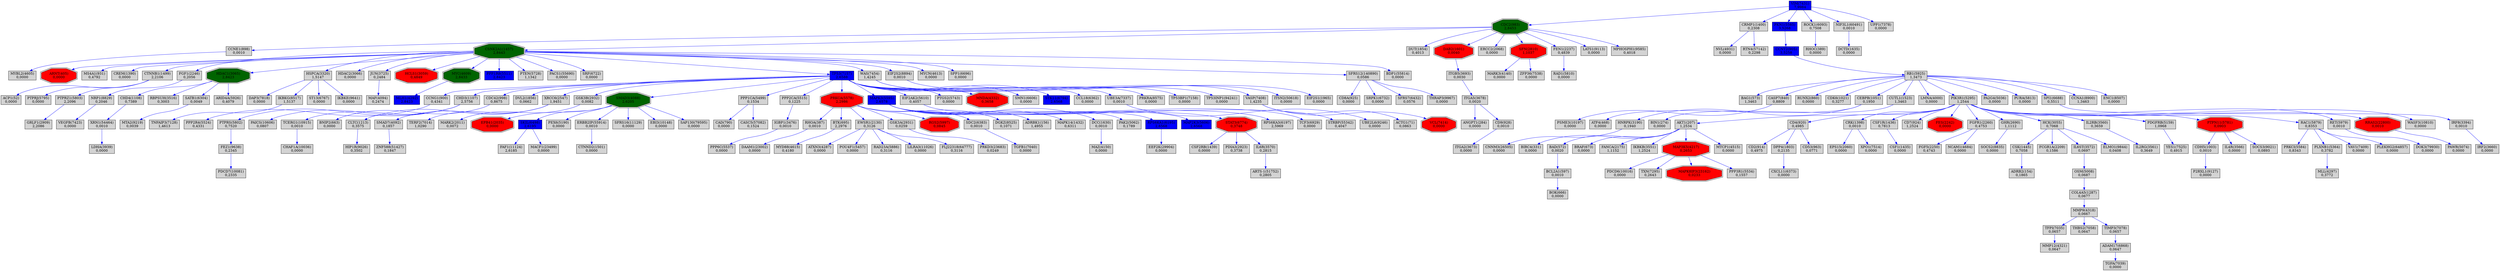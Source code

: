 digraph total_ansx {
N_0 [shape = box, style = filled, fillcolor = lightgray, label = "ACTG1(71)\n0,0863"];
N_1 [shape = box, style = filled, fillcolor = lightgray, label = "ADRB2(154)\n0,1865"];
N_2 [shape = box, style = filled, fillcolor = lightgray, label = "ADRBK1(156)\n1,4955"];
N_3 [shape = box, style = filled, fillcolor = lightgray, label = "AKT1(207)\n1,2534"];
N_4 [shape = box, style = filled, fillcolor = lightgray, label = "BIN1(274)\n0,0000"];
N_5 [shape = box, style = filled, fillcolor = lightgray, label = "ANGPT1(284)\n0,0000"];
N_6 [shape = box, style = filled, fillcolor = lightgray, label = "BIRC4(331)\n0,0000"];
N_7 [shape = box, style = filled, fillcolor = lightgray, label = "RHOA(387)\n0,0010"];
N_8 [shape = box, style = filled, fillcolor = lightgray, label = "RHOC(389)\n0,0000"];
N_9 [shape = doubleoctagon, style = filled, fillcolor = red, label = "ARNT(405)\n0,0000"];
N_10 [shape = box, style = filled, fillcolor = lightgray, label = "BAG1(573)\n1,3463"];
N_11 [shape = box, style = filled, fillcolor = lightgray, label = "BAD(572)\n0,0020"];
N_12 [shape = box, style = filled, fillcolor = lightgray, label = "BCL2A1(597)\n0,0010"];
N_13 [shape = box, style = filled, fillcolor = lightgray, label = "BNIP2(663)\n0,0000"];
N_14 [shape = box, style = filled, fillcolor = lightgray, label = "BRAF(673)\n0,0000"];
N_15 [shape = box, style = filled, fillcolor = lightgray, label = "BTK(695)\n2,2976"];
N_16 [shape = box, style = filled, fillcolor = lightgray, label = "CAD(790)\n0,0000"];
N_17 [shape = box, style = filled, fillcolor = lightgray, label = "CASP7(840)\n0,8809"];
N_18 [shape = box, style = filled, fillcolor = lightgray, label = "RUNX2(860)\n0,0000"];
N_19 [shape = box, style = filled, fillcolor = lightgray, label = "CD2(914)\n0,4975"];
N_20 [shape = box, style = filled, fillcolor = lightgray, label = "CD4(920)\n0,4985"];
N_21 [shape = box, style = filled, fillcolor = lightgray, label = "CD8A(925)\n0,0000"];
N_22 [shape = box, style = filled, fillcolor = lightgray, label = "CD9(928)\n0,0010"];
N_23 [shape = box, style = filled, fillcolor = lightgray, label = "MS4A1(931)\n0,4792"];
N_24 [shape = box, style = filled, fillcolor = lightgray, label = "CCNE1(898)\n0,0010"];
N_25 [shape = doubleoctagon, style = filled, fillcolor = darkgreen, label = "CDC2(983)\n2,8453"];
N_26 [shape = box, style = filled, fillcolor = lightgray, label = "CCNG1(900)\n0,4341"];
N_27 [shape = box, style = filled, fillcolor = lightgray, label = "CDK6(1021)\n0,3277"];
N_28 [shape = box, style = filled, fillcolor = blue, label = "CCNT2(905)\n3,5258"];
N_29 [shape = box, style = filled, fillcolor = lightgray, label = "CEBPB(1051)\n0,1950"];
N_30 [shape = box, style = filled, fillcolor = lightgray, label = "ATF4(468)\n0,0000"];
N_31 [shape = box, style = filled, fillcolor = lightgray, label = "CHD3(1107)\n2,5756"];
N_32 [shape = box, style = filled, fillcolor = lightgray, label = "CLTC(1213)\n0,3575"];
N_33 [shape = box, style = filled, fillcolor = lightgray, label = "CREM(1390)\n0,0000"];
N_34 [shape = box, style = filled, fillcolor = lightgray, label = "CRK(1398)\n0,0010"];
N_35 [shape = box, style = filled, fillcolor = lightgray, label = "CSF1(1435)\n0,0000"];
N_36 [shape = box, style = filled, fillcolor = lightgray, label = "CSF1R(1436)\n0,7813"];
N_37 [shape = box, style = filled, fillcolor = lightgray, label = "CSF2RB(1439)\n0,0000"];
N_38 [shape = box, style = filled, fillcolor = lightgray, label = "CSK(1445)\n0,7058"];
N_39 [shape = box, style = filled, fillcolor = lightgray, label = "CDH5(1003)\n0,0010"];
N_40 [shape = doubleoctagon, style = filled, fillcolor = darkgreen, label = "CSNK2A1(1457)\n2,8443"];
N_41 [shape = box, style = filled, fillcolor = lightgray, label = "MAPK14(1432)\n0,6311"];
N_42 [shape = box, style = filled, fillcolor = lightgray, label = "CDC42(998)\n0,8675"];
N_43 [shape = box, style = filled, fillcolor = lightgray, label = "ACP1(52)\n0,0000"];
N_44 [shape = box, style = filled, fillcolor = lightgray, label = "CTNNB1(1499)\n2,2106"];
N_45 [shape = box, style = filled, fillcolor = lightgray, label = "CTNND2(1501)\n0,0000"];
N_46 [shape = box, style = filled, fillcolor = lightgray, label = "CD7(924)\n1,2524"];
N_47 [shape = box, style = filled, fillcolor = lightgray, label = "COL4A5(1287)\n0,0677"];
N_48 [shape = box, style = filled, fillcolor = lightgray, label = "DCTD(1635)\n0,0000"];
N_49 [shape = box, style = filled, fillcolor = lightgray, label = "DPP4(1803)\n0,2135"];
N_50 [shape = box, style = filled, fillcolor = lightgray, label = "CRMP1(1400)\n0,2308"];
N_51 [shape = box, style = filled, fillcolor = lightgray, label = "DUT(1854)\n0,4013"];
N_52 [shape = box, style = filled, fillcolor = lightgray, label = "DVL2(1856)\n0,0662"];
N_53 [shape = doubleoctagon, style = filled, fillcolor = red, label = "DAB2(1601)\n0,0040"];
N_54 [shape = box, style = filled, fillcolor = lightgray, label = "EIF2S1(1965)\n0,0000"];
N_55 [shape = box, style = filled, fillcolor = lightgray, label = "CHD4(1108)\n0,7389"];
N_56 [shape = doubleoctagon, style = filled, fillcolor = red, label = "EPB41(2035)\n0,0000"];
N_57 [shape = box, style = filled, fillcolor = lightgray, label = "EPS15(2060)\n0,0000"];
N_58 [shape = box, style = filled, fillcolor = lightgray, label = "ERCC2(2068)\n0,0000"];
N_59 [shape = box, style = filled, fillcolor = lightgray, label = "EWSR1(2130)\n0,3126"];
N_60 [shape = box, style = filled, fillcolor = lightgray, label = "FANCA(2175)\n1,1152"];
N_61 [shape = box, style = filled, fillcolor = lightgray, label = "FCGR1A(2209)\n0,1586"];
N_62 [shape = doubleoctagon, style = filled, fillcolor = red, label = "FES(2242)\n0,0000"];
N_63 [shape = box, style = filled, fillcolor = lightgray, label = "FGF1(2246)\n0,2056"];
N_64 [shape = box, style = filled, fillcolor = lightgray, label = "FGFR1(2260)\n0,4753"];
N_65 [shape = box, style = filled, fillcolor = lightgray, label = "FGF5(2250)\n0,4743"];
N_66 [shape = box, style = filled, fillcolor = lightgray, label = "XRCC6(2547)\n1,9451"];
N_67 [shape = box, style = filled, fillcolor = lightgray, label = "CD53(963)\n0,0771"];
N_68 [shape = box, style = filled, fillcolor = lightgray, label = "GHR(2690)\n1,1112"];
N_69 [shape = doubleoctagon, style = filled, fillcolor = red, label = "SFN(2810)\n1,1037"];
N_70 [shape = box, style = filled, fillcolor = lightgray, label = "MARK2(2011)\n0,0072"];
N_71 [shape = box, style = filled, fillcolor = lightgray, label = "GSK3B(2932)\n0,0082"];
N_72 [shape = box, style = filled, fillcolor = lightgray, label = "PDIA3(2923)\n0,3738"];
N_73 [shape = box, style = filled, fillcolor = lightgray, label = "HCK(3055)\n0,7068"];
N_74 [shape = doubleoctagon, style = filled, fillcolor = darkgreen, label = "HDAC1(3065)\n2,8423"];
N_75 [shape = box, style = filled, fillcolor = lightgray, label = "CUTL1(1523)\n1,3463"];
N_76 [shape = box, style = filled, fillcolor = lightgray, label = "FEN1(2237)\n0,4839"];
N_77 [shape = box, style = filled, fillcolor = lightgray, label = "HNRPK(3190)\n0,1940"];
N_78 [shape = box, style = filled, fillcolor = lightgray, label = "GSK3A(2931)\n0,0259"];
N_79 [shape = box, style = filled, fillcolor = lightgray, label = "HSPCA(3320)\n1,5147"];
N_80 [shape = box, style = filled, fillcolor = lightgray, label = "HDAC2(3066)\n0,0000"];
N_81 [shape = box, style = filled, fillcolor = lightgray, label = "IKBKB(3551)\n1,2524"];
N_82 [shape = box, style = filled, fillcolor = lightgray, label = "IL2RB(3560)\n0,3659"];
N_83 [shape = box, style = filled, fillcolor = lightgray, label = "IL2RG(3561)\n0,3649"];
N_84 [shape = box, style = filled, fillcolor = lightgray, label = "IL6R(3570)\n0,2815"];
N_85 [shape = box, style = filled, fillcolor = lightgray, label = "IL6ST(3572)\n0,0697"];
N_86 [shape = box, style = filled, fillcolor = lightgray, label = "IL4R(3566)\n0,0000"];
N_87 [shape = box, style = filled, fillcolor = lightgray, label = "IRF8(3394)\n0,0010"];
N_88 [shape = box, style = filled, fillcolor = lightgray, label = "ITGA5(3678)\n0,0020"];
N_89 [shape = box, style = filled, fillcolor = lightgray, label = "ITGA2(3673)\n0,0000"];
N_90 [shape = box, style = filled, fillcolor = lightgray, label = "ITGB5(3693)\n0,0030"];
N_91 [shape = box, style = filled, fillcolor = lightgray, label = "JUN(3725)\n0,2484"];
N_92 [shape = box, style = filled, fillcolor = lightgray, label = "LDHA(3939)\n0,0000"];
N_93 [shape = box, style = filled, fillcolor = lightgray, label = "LMNA(4000)\n0,0000"];
N_94 [shape = doubleoctagon, style = filled, fillcolor = red, label = "HCLS1(3059)\n0,4849"];
N_95 [shape = doubleoctagon, style = filled, fillcolor = darkgreen, label = "SMAD3(4088)\n2,6205"];
N_96 [shape = box, style = filled, fillcolor = lightgray, label = "SMAD7(4092)\n0,1857"];
N_97 [shape = box, style = filled, fillcolor = lightgray, label = "MAF(4094)\n0,2474"];
N_98 [shape = box, style = filled, fillcolor = lightgray, label = "DCC(1630)\n0,0010"];
N_99 [shape = box, style = filled, fillcolor = lightgray, label = "BOK(666)\n0,0000"];
N_100 [shape = doubleoctagon, style = filled, fillcolor = red, label = "MAP3K5(4217)\n0,2653"];
N_101 [shape = box, style = filled, fillcolor = lightgray, label = "IGBP1(3476)\n0,0010"];
N_102 [shape = box, style = filled, fillcolor = lightgray, label = "MLL(4297)\n0,3772"];
N_103 [shape = box, style = filled, fillcolor = lightgray, label = "MMP9(4318)\n0,0667"];
N_104 [shape = box, style = filled, fillcolor = blue, label = "MLH1(4292)\n2,8423"];
N_105 [shape = box, style = filled, fillcolor = lightgray, label = "MYBL2(4605)\n0,0000"];
N_106 [shape = box, style = filled, fillcolor = lightgray, label = "MYD88(4615)\n0,4180"];
N_107 [shape = box, style = filled, fillcolor = lightgray, label = "NCAM1(4684)\n0,0000"];
N_108 [shape = box, style = filled, fillcolor = lightgray, label = "IRF2(3660)\n0,0000"];
N_109 [shape = doubleoctagon, style = filled, fillcolor = darkgreen, label = "MYC(4609)\n2,8433"];
N_110 [shape = box, style = filled, fillcolor = lightgray, label = "RBPSUH(3516)\n0,3003"];
N_111 [shape = box, style = filled, fillcolor = lightgray, label = "PAK2(5062)\n0,1789"];
N_112 [shape = box, style = filled, fillcolor = lightgray, label = "PAWR(5074)\n0,0000"];
N_113 [shape = box, style = filled, fillcolor = lightgray, label = "PDGFRB(5159)\n1,0968"];
N_114 [shape = box, style = filled, fillcolor = lightgray, label = "PIK3R1(5295)\n1,2544"];
N_115 [shape = box, style = filled, fillcolor = lightgray, label = "MARK3(4140)\n0,0000"];
N_116 [shape = box, style = filled, fillcolor = lightgray, label = "MMP12(4321)\n0,0647"];
N_117 [shape = box, style = filled, fillcolor = lightgray, label = "PPP1CA(5499)\n0,1534"];
N_118 [shape = box, style = filled, fillcolor = lightgray, label = "PPP2CA(5515)\n0,1225"];
N_119 [shape = box, style = filled, fillcolor = blue, label = "PPP1R8(5511)\n2,8423"];
N_120 [shape = doubleoctagon, style = filled, fillcolor = red, label = "PRKCA(5578)\n2,2986"];
N_121 [shape = box, style = filled, fillcolor = lightgray, label = "PA2G4(5036)\n0,0000"];
N_122 [shape = box, style = filled, fillcolor = blue, label = "PKN1(5585)\n3,5268"];
N_123 [shape = box, style = filled, fillcolor = blue, label = "MAPK3(5595)\n2,6578"];
N_124 [shape = box, style = filled, fillcolor = lightgray, label = "PRKCI(5584)\n0,8343"];
N_125 [shape = box, style = filled, fillcolor = lightgray, label = "EIF2AK2(5610)\n0,4057"];
N_126 [shape = box, style = filled, fillcolor = lightgray, label = "ATXN3(4287)\n0,0000"];
N_127 [shape = box, style = filled, fillcolor = lightgray, label = "PTGS2(5743)\n0,0000"];
N_128 [shape = box, style = filled, fillcolor = lightgray, label = "GRLF1(2909)\n2,2086"];
N_129 [shape = box, style = filled, fillcolor = lightgray, label = "PURA(5813)\n0,0000"];
N_130 [shape = doubleoctagon, style = filled, fillcolor = red, label = "PTPN11(5781)\n0,0903"];
N_131 [shape = box, style = filled, fillcolor = lightgray, label = "PTEN(5728)\n1,1342"];
N_132 [shape = box, style = filled, fillcolor = lightgray, label = "RAC1(5879)\n0,8353"];
N_133 [shape = box, style = filled, fillcolor = lightgray, label = "PLXNB1(5364)\n0,3782"];
N_134 [shape = box, style = filled, fillcolor = lightgray, label = "RAD1(5810)\n0,0000"];
N_135 [shape = box, style = filled, fillcolor = lightgray, label = "RB1(5925)\n1,3473"];
N_136 [shape = doubleoctagon, style = filled, fillcolor = red, label = "MNDA(4332)\n0,3658"];
N_137 [shape = box, style = filled, fillcolor = lightgray, label = "RET(5979)\n0,0010"];
N_138 [shape = box, style = filled, fillcolor = lightgray, label = "POU4F1(5457)\n0,0000"];
N_139 [shape = box, style = filled, fillcolor = lightgray, label = "ROCK1(6093)\n0,7508"];
N_140 [shape = box, style = filled, fillcolor = lightgray, label = "NVL(4931)\n0,0000"];
N_141 [shape = box, style = filled, fillcolor = lightgray, label = "RAD23A(5886)\n0,3116"];
N_142 [shape = box, style = filled, fillcolor = blue, label = "RPS6KA1(6195)\n2,6568"];
N_143 [shape = box, style = filled, fillcolor = blue, label = "MAP2K3(5606)\n2,6568"];
N_144 [shape = box, style = filled, fillcolor = lightgray, label = "SATB1(6304)\n0,0049"];
N_145 [shape = doubleoctagon, style = filled, fillcolor = red, label = "RGS2(5997)\n0,0845"];
N_146 [shape = box, style = filled, fillcolor = lightgray, label = "PACS1(55690)\n0,0000"];
N_147 [shape = box, style = filled, fillcolor = lightgray, label = "PTPRJ(5795)\n0,0000"];
N_148 [shape = box, style = filled, fillcolor = lightgray, label = "SDC2(6383)\n0,0010"];
N_149 [shape = box, style = filled, fillcolor = blue, label = "SKIL(6498)\n2,6195"];
N_150 [shape = box, style = filled, fillcolor = lightgray, label = "SMN1(6606)\n0,0000"];
N_151 [shape = box, style = filled, fillcolor = lightgray, label = "SPI1(6688)\n0,5511"];
N_152 [shape = box, style = filled, fillcolor = lightgray, label = "SRF(6722)\n0,0000"];
N_153 [shape = box, style = filled, fillcolor = lightgray, label = "SRPK1(6732)\n0,0000"];
N_154 [shape = doubleoctagon, style = filled, fillcolor = red, label = "STAT3(6774)\n0,3748"];
N_155 [shape = box, style = filled, fillcolor = lightgray, label = "RPS6KA3(6197)\n2,5969"];
N_156 [shape = box, style = filled, fillcolor = blue, label = "STK11(6794)\n2,6568"];
N_157 [shape = box, style = filled, fillcolor = lightgray, label = "TCF3(6929)\n0,0000"];
N_158 [shape = box, style = filled, fillcolor = lightgray, label = "TERF2(7014)\n1,0290"];
N_159 [shape = box, style = filled, fillcolor = lightgray, label = "ADAM17(6868)\n0,0647"];
N_160 [shape = box, style = filled, fillcolor = lightgray, label = "TGFA(7039)\n0,0000"];
N_161 [shape = box, style = filled, fillcolor = lightgray, label = "TGFB1(7040)\n0,0000"];
N_162 [shape = box, style = filled, fillcolor = lightgray, label = "TFPI(7035)\n0,0657"];
N_163 [shape = box, style = filled, fillcolor = lightgray, label = "THBS2(7058)\n0,0647"];
N_164 [shape = box, style = filled, fillcolor = lightgray, label = "CCL18(6362)\n0,0000"];
N_165 [shape = box, style = filled, fillcolor = lightgray, label = "TNFAIP3(7128)\n1,4613"];
N_166 [shape = box, style = filled, fillcolor = blue, label = "TP53(7157)\n2,6588"];
N_167 [shape = box, style = filled, fillcolor = lightgray, label = "UBE3A(7337)\n0,0010"];
N_168 [shape = box, style = filled, fillcolor = lightgray, label = "VASP(7408)\n1,4235"];
N_169 [shape = box, style = filled, fillcolor = lightgray, label = "VEGFB(7423)\n0,0000"];
N_170 [shape = box, style = filled, fillcolor = blue, label = "VIM(7431)\n7,9984"];
N_171 [shape = box, style = filled, fillcolor = lightgray, label = "WAS(7454)\n1,4245"];
N_172 [shape = box, style = filled, fillcolor = lightgray, label = "XPO1(7514)\n0,0000"];
N_173 [shape = box, style = filled, fillcolor = lightgray, label = "VAV1(7409)\n0,0000"];
N_174 [shape = box, style = filled, fillcolor = lightgray, label = "YES1(7525)\n0,4915"];
N_175 [shape = box, style = filled, fillcolor = lightgray, label = "DAP3(7818)\n0,0000"];
N_176 [shape = box, style = filled, fillcolor = lightgray, label = "ZFP36(7538)\n0,0000"];
N_177 [shape = box, style = filled, fillcolor = lightgray, label = "SFRS7(6432)\n0,0576"];
N_178 [shape = doubleoctagon, style = filled, fillcolor = red, label = "VCL(7414)\n0,0000"];
N_179 [shape = box, style = filled, fillcolor = lightgray, label = "PTPRS(5802)\n0,7520"];
N_180 [shape = box, style = filled, fillcolor = lightgray, label = "IKBKG(8517)\n1,5137"];
N_181 [shape = box, style = filled, fillcolor = lightgray, label = "PRKRA(8575)\n0,0000"];
N_182 [shape = box, style = filled, fillcolor = lightgray, label = "NRP1(8829)\n0,2046"];
N_183 [shape = box, style = filled, fillcolor = lightgray, label = "ARID4A(5926)\n0,4079"];
N_184 [shape = box, style = filled, fillcolor = lightgray, label = "CCNA1(8900)\n1,3463"];
N_185 [shape = box, style = filled, fillcolor = lightgray, label = "SOCS2(8835)\n0,0000"];
N_186 [shape = box, style = filled, fillcolor = lightgray, label = "EIF2S2(8894)\n0,0010"];
N_187 [shape = box, style = filled, fillcolor = lightgray, label = "MYCN(4613)\n0,0000"];
N_188 [shape = box, style = filled, fillcolor = lightgray, label = "LATS1(9113)\n0,0000"];
N_189 [shape = box, style = filled, fillcolor = lightgray, label = "OSM(5008)\n0,0687"];
N_190 [shape = box, style = filled, fillcolor = lightgray, label = "SPP1(6696)\n0,0000"];
N_191 [shape = box, style = filled, fillcolor = lightgray, label = "ST13(6767)\n0,0000"];
N_192 [shape = box, style = filled, fillcolor = lightgray, label = "FEZ1(9638)\n0,2345"];
N_193 [shape = box, style = filled, fillcolor = lightgray, label = "TP53BP1(7158)\n0,0000"];
N_194 [shape = box, style = filled, fillcolor = lightgray, label = "UBE2L6(9246)\n0,0000"];
N_195 [shape = box, style = filled, fillcolor = lightgray, label = "IKBKE(9641)\n0,0000"];
N_196 [shape = box, style = filled, fillcolor = lightgray, label = "PDCD6(10016)\n0,0000"];
N_197 [shape = box, style = filled, fillcolor = lightgray, label = "DGKZ(8525)\n0,1071"];
N_198 [shape = box, style = filled, fillcolor = lightgray, label = "CHAF1A(10036)\n0,0000"];
N_199 [shape = box, style = filled, fillcolor = lightgray, label = "PSME3(10197)\n0,0000"];
N_200 [shape = box, style = filled, fillcolor = lightgray, label = "PAICS(10606)\n0,0807"];
N_201 [shape = box, style = filled, fillcolor = lightgray, label = "TXN(7295)\n0,2643"];
N_202 [shape = box, style = filled, fillcolor = lightgray, label = "TCERG1(10915)\n0,0010"];
N_203 [shape = box, style = filled, fillcolor = lightgray, label = "FAF1(11124)\n2,6185"];
N_204 [shape = box, style = filled, fillcolor = lightgray, label = "MTA2(9219)\n0,0039"];
N_205 [shape = doubleoctagon, style = filled, fillcolor = red, label = "MAPK8IP3(23162)\n0,0233"];
N_206 [shape = box, style = filled, fillcolor = lightgray, label = "MACF1(23499)\n0,0000"];
N_207 [shape = box, style = filled, fillcolor = lightgray, label = "PTPRZ1(5803)\n2,2096"];
N_208 [shape = box, style = filled, fillcolor = lightgray, label = "ITSN2(50618)\n0,0000"];
N_209 [shape = doubleoctagon, style = filled, fillcolor = red, label = "RRAS2(22800)\n0,0010"];
N_210 [shape = box, style = filled, fillcolor = lightgray, label = "XRN1(54464)\n0,0010"];
N_211 [shape = box, style = filled, fillcolor = lightgray, label = "PDCD7(10081)\n0,2335"];
N_212 [shape = box, style = filled, fillcolor = lightgray, label = "PEX6(5190)\n0,0000"];
N_213 [shape = box, style = filled, fillcolor = lightgray, label = "ERBB2IP(55914)\n0,0010"];
N_214 [shape = box, style = filled, fillcolor = lightgray, label = "SFRS16(11129)\n0,0000"];
N_215 [shape = box, style = filled, fillcolor = lightgray, label = "NIF3L1(60491)\n0,0010"];
N_216 [shape = box, style = filled, fillcolor = lightgray, label = "RTN4(57142)\n0,2298"];
N_217 [shape = box, style = filled, fillcolor = lightgray, label = "CASC5(57082)\n0,1524"];
N_218 [shape = box, style = filled, fillcolor = lightgray, label = "THRAP3(9967)\n0,0000"];
N_219 [shape = box, style = filled, fillcolor = lightgray, label = "SFRS12(140890)\n0,0586"];
N_220 [shape = box, style = filled, fillcolor = lightgray, label = "DOK3(79930)\n0,0000"];
N_221 [shape = box, style = filled, fillcolor = lightgray, label = "HIP1R(9026)\n0,3502"];
N_222 [shape = box, style = filled, fillcolor = lightgray, label = "WASF3(10810)\n0,0000"];
N_223 [shape = box, style = filled, fillcolor = lightgray, label = "MTCP1(4515)\n0,0000"];
N_224 [shape = box, style = filled, fillcolor = lightgray, label = "DAAM1(23002)\n0,0000"];
N_225 [shape = box, style = filled, fillcolor = lightgray, label = "PLEKHG2(64857)\n0,0000"];
N_226 [shape = box, style = filled, fillcolor = lightgray, label = "ELMO1(9844)\n0,0408"];
N_227 [shape = box, style = filled, fillcolor = lightgray, label = "EBI3(10148)\n0,0000"];
N_228 [shape = box, style = filled, fillcolor = lightgray, label = "MPHOSPH1(9585)\n0,4018"];
N_229 [shape = box, style = filled, fillcolor = lightgray, label = "PPP2R4(5524)\n0,4331"];
N_230 [shape = box, style = filled, fillcolor = lightgray, label = "CXCL11(6373)\n0,0000"];
N_231 [shape = box, style = filled, fillcolor = lightgray, label = "SOCS3(9021)\n0,0893"];
N_232 [shape = box, style = filled, fillcolor = lightgray, label = "P2RXL1(9127)\n0,0000"];
N_233 [shape = box, style = filled, fillcolor = lightgray, label = "MAZ(4150)\n0,0000"];
N_234 [shape = box, style = filled, fillcolor = lightgray, label = "BDP1(55814)\n0,0000"];
N_235 [shape = box, style = filled, fillcolor = lightgray, label = "EEF2K(29904)\n0,0000"];
N_236 [shape = box, style = filled, fillcolor = lightgray, label = "LILRA3(11026)\n0,0000"];
N_237 [shape = box, style = filled, fillcolor = lightgray, label = "FLJ22318(64777)\n0,3116"];
N_238 [shape = box, style = filled, fillcolor = lightgray, label = "PPP3R1(5534)\n0,1557"];
N_239 [shape = box, style = filled, fillcolor = lightgray, label = "CNNM3(26505)\n0,0000"];
N_240 [shape = box, style = filled, fillcolor = lightgray, label = "PRKD3(23683)\n0,0249"];
N_241 [shape = box, style = filled, fillcolor = lightgray, label = "ARTS-1(51752)\n0,2805"];
N_242 [shape = box, style = filled, fillcolor = lightgray, label = "TIMP3(7078)\n0,0657"];
N_243 [shape = box, style = filled, fillcolor = lightgray, label = "SAP130(79595)\n0,0000"];
N_244 [shape = box, style = filled, fillcolor = lightgray, label = "ZNF588(51427)\n0,1847"];
N_245 [shape = box, style = filled, fillcolor = lightgray, label = "PPP6C(5537)\n0,0000"];
N_246 [shape = box, style = filled, fillcolor = lightgray, label = "STRBP(55342)\n0,4047"];
N_247 [shape = box, style = filled, fillcolor = lightgray, label = "ENC1(8507)\n0,0000"];
N_248 [shape = box, style = filled, fillcolor = lightgray, label = "TP53INP1(94241)\n0,0000"];
N_249 [shape = box, style = filled, fillcolor = lightgray, label = "UPP1(7378)\n0,0000"];
N_3 -> N_6 [ color = blue ];
N_3 -> N_11 [ color = blue ];
N_11 -> N_12 [ color = blue ];
N_3 -> N_14 [ color = blue ];
N_20 -> N_19 [ color = blue ];
N_25 -> N_24 [ color = blue ];
N_29 -> N_30 [ color = blue ];
N_36 -> N_35 [ color = blue ];
N_38 -> N_1 [ color = blue ];
N_40 -> N_9 [ color = blue ];
N_40 -> N_23 [ color = blue ];
N_25 -> N_40 [ color = blue ];
N_40 -> N_33 [ color = blue ];
N_42 -> N_13 [ color = blue ];
N_40 -> N_44 [ color = blue ];
N_44 -> N_43 [ color = blue ];
N_20 -> N_49 [ color = blue ];
N_25 -> N_51 [ color = blue ];
N_25 -> N_53 [ color = blue ];
N_34 -> N_57 [ color = blue ];
N_25 -> N_58 [ color = blue ];
N_3 -> N_60 [ color = blue ];
N_40 -> N_63 [ color = blue ];
N_64 -> N_65 [ color = blue ];
N_66 -> N_32 [ color = blue ];
N_20 -> N_67 [ color = blue ];
N_25 -> N_69 [ color = blue ];
N_71 -> N_70 [ color = blue ];
N_73 -> N_38 [ color = blue ];
N_73 -> N_61 [ color = blue ];
N_40 -> N_74 [ color = blue ];
N_74 -> N_55 [ color = blue ];
N_75 -> N_4 [ color = blue ];
N_25 -> N_76 [ color = blue ];
N_29 -> N_77 [ color = blue ];
N_40 -> N_79 [ color = blue ];
N_40 -> N_80 [ color = blue ];
N_3 -> N_81 [ color = blue ];
N_82 -> N_83 [ color = blue ];
N_73 -> N_85 [ color = blue ];
N_88 -> N_5 [ color = blue ];
N_88 -> N_22 [ color = blue ];
N_22 -> N_89 [ color = blue ];
N_53 -> N_90 [ color = blue ];
N_90 -> N_88 [ color = blue ];
N_40 -> N_91 [ color = blue ];
N_40 -> N_94 [ color = blue ];
N_95 -> N_56 [ color = blue ];
N_66 -> N_96 [ color = blue ];
N_91 -> N_97 [ color = blue ];
N_12 -> N_99 [ color = blue ];
N_3 -> N_100 [ color = blue ];
N_47 -> N_103 [ color = blue ];
N_24 -> N_105 [ color = blue ];
N_15 -> N_106 [ color = blue ];
N_64 -> N_107 [ color = blue ];
N_87 -> N_108 [ color = blue ];
N_40 -> N_109 [ color = blue ];
N_109 -> N_104 [ color = blue ];
N_74 -> N_110 [ color = blue ];
N_114 -> N_3 [ color = blue ];
N_114 -> N_20 [ color = blue ];
N_114 -> N_34 [ color = blue ];
N_114 -> N_36 [ color = blue ];
N_114 -> N_46 [ color = blue ];
N_114 -> N_62 [ color = blue ];
N_114 -> N_64 [ color = blue ];
N_114 -> N_68 [ color = blue ];
N_114 -> N_73 [ color = blue ];
N_114 -> N_82 [ color = blue ];
N_114 -> N_113 [ color = blue ];
N_69 -> N_115 [ color = blue ];
N_117 -> N_16 [ color = blue ];
N_118 -> N_101 [ color = blue ];
N_40 -> N_119 [ color = blue ];
N_120 -> N_7 [ color = blue ];
N_120 -> N_15 [ color = blue ];
N_120 -> N_59 [ color = blue ];
N_120 -> N_78 [ color = blue ];
N_122 -> N_28 [ color = blue ];
N_123 -> N_2 [ color = blue ];
N_123 -> N_41 [ color = blue ];
N_123 -> N_98 [ color = blue ];
N_123 -> N_111 [ color = blue ];
N_59 -> N_126 [ color = blue ];
N_130 -> N_39 [ color = blue ];
N_130 -> N_86 [ color = blue ];
N_114 -> N_130 [ color = blue ];
N_40 -> N_131 [ color = blue ];
N_114 -> N_132 [ color = blue ];
N_132 -> N_124 [ color = blue ];
N_133 -> N_102 [ color = blue ];
N_132 -> N_133 [ color = blue ];
N_76 -> N_134 [ color = blue ];
N_135 -> N_10 [ color = blue ];
N_135 -> N_17 [ color = blue ];
N_135 -> N_18 [ color = blue ];
N_135 -> N_27 [ color = blue ];
N_28 -> N_135 [ color = blue ];
N_135 -> N_29 [ color = blue ];
N_135 -> N_75 [ color = blue ];
N_135 -> N_93 [ color = blue ];
N_135 -> N_114 [ color = blue ];
N_135 -> N_121 [ color = blue ];
N_135 -> N_129 [ color = blue ];
N_114 -> N_137 [ color = blue ];
N_59 -> N_138 [ color = blue ];
N_139 -> N_8 [ color = blue ];
N_50 -> N_140 [ color = blue ];
N_59 -> N_141 [ color = blue ];
N_123 -> N_142 [ color = blue ];
N_123 -> N_143 [ color = blue ];
N_74 -> N_144 [ color = blue ];
N_120 -> N_145 [ color = blue ];
N_40 -> N_146 [ color = blue ];
N_44 -> N_147 [ color = blue ];
N_120 -> N_148 [ color = blue ];
N_95 -> N_149 [ color = blue ];
N_151 -> N_87 [ color = blue ];
N_135 -> N_151 [ color = blue ];
N_40 -> N_152 [ color = blue ];
N_154 -> N_37 [ color = blue ];
N_154 -> N_72 [ color = blue ];
N_154 -> N_84 [ color = blue ];
N_123 -> N_154 [ color = blue ];
N_123 -> N_155 [ color = blue ];
N_123 -> N_157 [ color = blue ];
N_66 -> N_158 [ color = blue ];
N_159 -> N_160 [ color = blue ];
N_148 -> N_161 [ color = blue ];
N_103 -> N_162 [ color = blue ];
N_162 -> N_116 [ color = blue ];
N_103 -> N_163 [ color = blue ];
N_166 -> N_26 [ color = blue ];
N_166 -> N_31 [ color = blue ];
N_40 -> N_166 [ color = blue ];
N_166 -> N_42 [ color = blue ];
N_166 -> N_52 [ color = blue ];
N_166 -> N_66 [ color = blue ];
N_166 -> N_71 [ color = blue ];
N_166 -> N_95 [ color = blue ];
N_166 -> N_117 [ color = blue ];
N_166 -> N_118 [ color = blue ];
N_166 -> N_120 [ color = blue ];
N_166 -> N_123 [ color = blue ];
N_166 -> N_125 [ color = blue ];
N_166 -> N_127 [ color = blue ];
N_166 -> N_136 [ color = blue ];
N_166 -> N_150 [ color = blue ];
N_166 -> N_156 [ color = blue ];
N_166 -> N_164 [ color = blue ];
N_166 -> N_167 [ color = blue ];
N_168 -> N_0 [ color = blue ];
N_170 -> N_25 [ color = blue ];
N_170 -> N_50 [ color = blue ];
N_170 -> N_122 [ color = blue ];
N_170 -> N_139 [ color = blue ];
N_40 -> N_171 [ color = blue ];
N_171 -> N_168 [ color = blue ];
N_34 -> N_172 [ color = blue ];
N_132 -> N_173 [ color = blue ];
N_113 -> N_174 [ color = blue ];
N_79 -> N_175 [ color = blue ];
N_69 -> N_176 [ color = blue ];
N_168 -> N_178 [ color = blue ];
N_31 -> N_179 [ color = blue ];
N_79 -> N_180 [ color = blue ];
N_180 -> N_165 [ color = blue ];
N_166 -> N_181 [ color = blue ];
N_63 -> N_182 [ color = blue ];
N_182 -> N_169 [ color = blue ];
N_74 -> N_183 [ color = blue ];
N_135 -> N_184 [ color = blue ];
N_68 -> N_185 [ color = blue ];
N_40 -> N_186 [ color = blue ];
N_186 -> N_54 [ color = blue ];
N_40 -> N_187 [ color = blue ];
N_25 -> N_188 [ color = blue ];
N_189 -> N_47 [ color = blue ];
N_85 -> N_189 [ color = blue ];
N_40 -> N_190 [ color = blue ];
N_79 -> N_191 [ color = blue ];
N_179 -> N_192 [ color = blue ];
N_166 -> N_193 [ color = blue ];
N_167 -> N_194 [ color = blue ];
N_79 -> N_195 [ color = blue ];
N_100 -> N_196 [ color = blue ];
N_120 -> N_197 [ color = blue ];
N_17 -> N_199 [ color = blue ];
N_31 -> N_200 [ color = blue ];
N_100 -> N_201 [ color = blue ];
N_31 -> N_202 [ color = blue ];
N_202 -> N_198 [ color = blue ];
N_149 -> N_203 [ color = blue ];
N_144 -> N_204 [ color = blue ];
N_100 -> N_205 [ color = blue ];
N_149 -> N_206 [ color = blue ];
N_44 -> N_207 [ color = blue ];
N_207 -> N_128 [ color = blue ];
N_171 -> N_208 [ color = blue ];
N_209 -> N_112 [ color = blue ];
N_114 -> N_209 [ color = blue ];
N_55 -> N_210 [ color = blue ];
N_210 -> N_92 [ color = blue ];
N_192 -> N_211 [ color = blue ];
N_95 -> N_212 [ color = blue ];
N_213 -> N_45 [ color = blue ];
N_95 -> N_213 [ color = blue ];
N_95 -> N_214 [ color = blue ];
N_215 -> N_48 [ color = blue ];
N_170 -> N_215 [ color = blue ];
N_50 -> N_216 [ color = blue ];
N_117 -> N_217 [ color = blue ];
N_219 -> N_21 [ color = blue ];
N_40 -> N_219 [ color = blue ];
N_219 -> N_153 [ color = blue ];
N_219 -> N_177 [ color = blue ];
N_219 -> N_218 [ color = blue ];
N_137 -> N_220 [ color = blue ];
N_32 -> N_221 [ color = blue ];
N_114 -> N_222 [ color = blue ];
N_3 -> N_223 [ color = blue ];
N_7 -> N_224 [ color = blue ];
N_132 -> N_225 [ color = blue ];
N_73 -> N_226 [ color = blue ];
N_95 -> N_227 [ color = blue ];
N_25 -> N_228 [ color = blue ];
N_26 -> N_229 [ color = blue ];
N_49 -> N_230 [ color = blue ];
N_130 -> N_231 [ color = blue ];
N_39 -> N_232 [ color = blue ];
N_98 -> N_233 [ color = blue ];
N_40 -> N_234 [ color = blue ];
N_142 -> N_235 [ color = blue ];
N_59 -> N_236 [ color = blue ];
N_59 -> N_237 [ color = blue ];
N_100 -> N_238 [ color = blue ];
N_77 -> N_239 [ color = blue ];
N_78 -> N_240 [ color = blue ];
N_84 -> N_241 [ color = blue ];
N_103 -> N_242 [ color = blue ];
N_242 -> N_159 [ color = blue ];
N_95 -> N_243 [ color = blue ];
N_96 -> N_244 [ color = blue ];
N_101 -> N_245 [ color = blue ];
N_125 -> N_246 [ color = blue ];
N_135 -> N_247 [ color = blue ];
N_166 -> N_248 [ color = blue ];
N_170 -> N_249 [ color = blue ];
}
